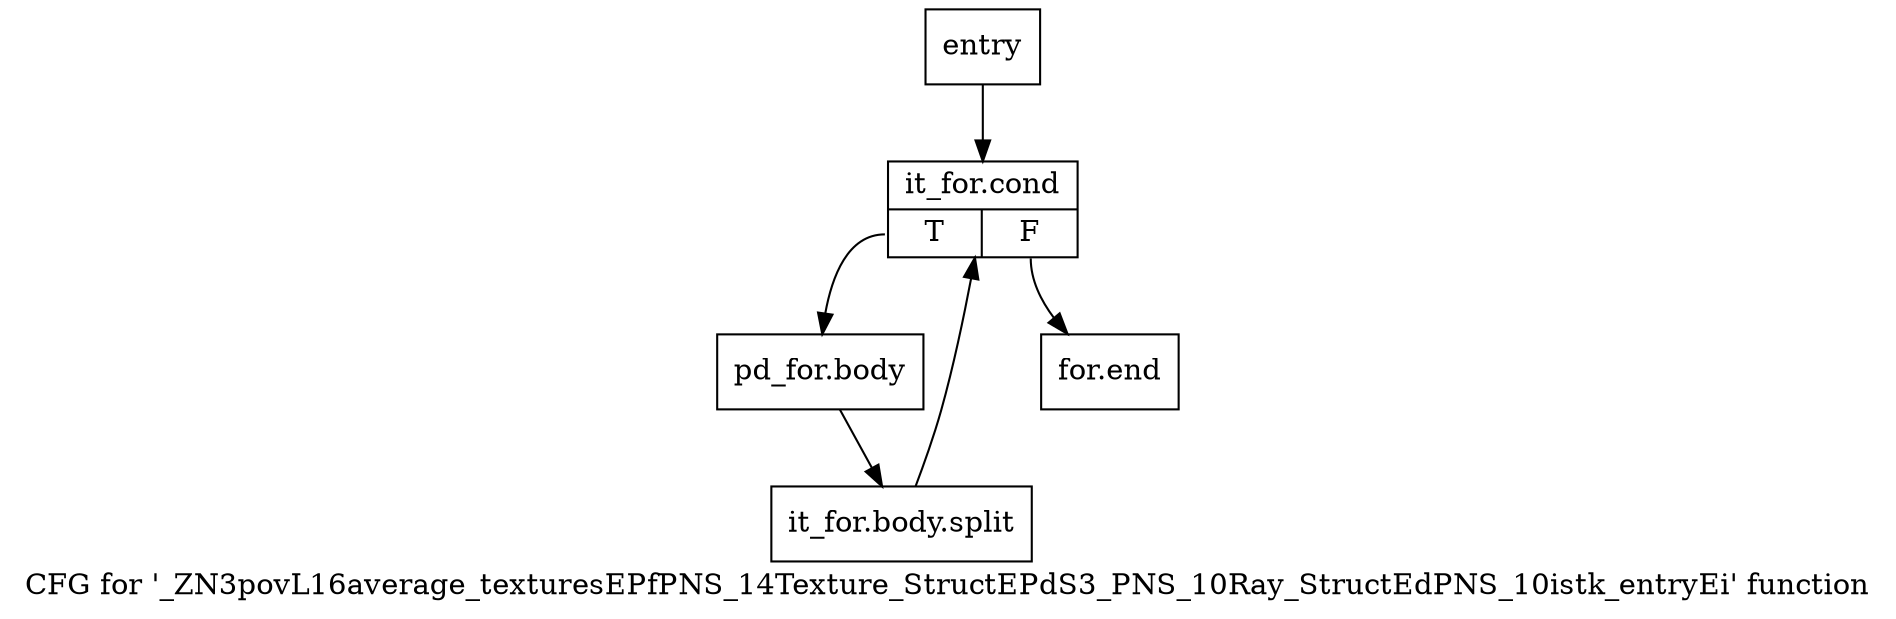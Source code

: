 digraph "CFG for '_ZN3povL16average_texturesEPfPNS_14Texture_StructEPdS3_PNS_10Ray_StructEdPNS_10istk_entryEi' function" {
	label="CFG for '_ZN3povL16average_texturesEPfPNS_14Texture_StructEPdS3_PNS_10Ray_StructEdPNS_10istk_entryEi' function";

	Node0x14d1b30 [shape=record,label="{entry}"];
	Node0x14d1b30 -> Node0x14d1b80;
	Node0x14d1b80 [shape=record,label="{it_for.cond|{<s0>T|<s1>F}}"];
	Node0x14d1b80:s0 -> Node0x14d1bd0;
	Node0x14d1b80:s1 -> Node0x14d1c20;
	Node0x14d1bd0 [shape=record,label="{pd_for.body}"];
	Node0x14d1bd0 -> Node0x31f9a40;
	Node0x31f9a40 [shape=record,label="{it_for.body.split}"];
	Node0x31f9a40 -> Node0x14d1b80;
	Node0x14d1c20 [shape=record,label="{for.end}"];
}
